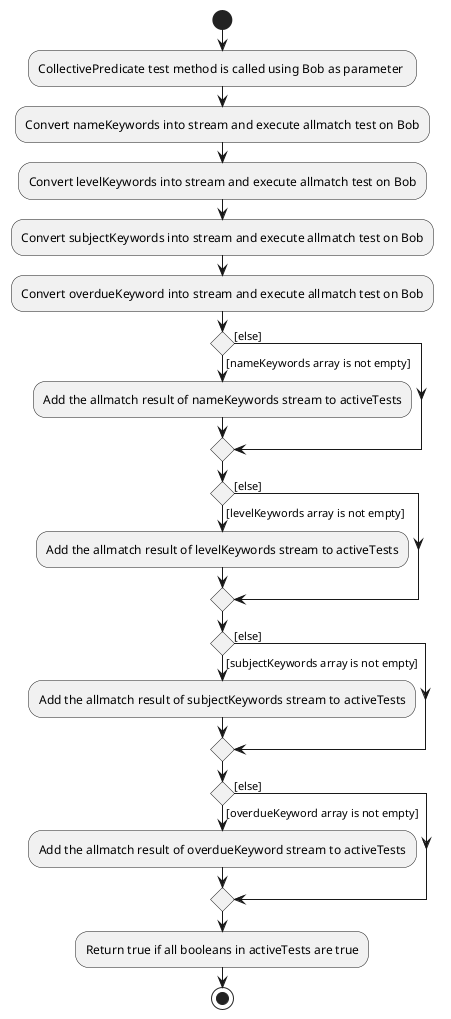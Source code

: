 @startuml

start
:CollectivePredicate test method is called using Bob as parameter ;
:Convert nameKeywords into stream and execute allmatch test on Bob;
:Convert levelKeywords into stream and execute allmatch test on Bob;
:Convert subjectKeywords into stream and execute allmatch test on Bob;
:Convert overdueKeyword into stream and execute allmatch test on Bob;
if () then ([nameKeywords array is not empty])
    :Add the allmatch result of nameKeywords stream to activeTests;
else ([else])
endif

if () then ([levelKeywords array is not empty])
    :Add the allmatch result of levelKeywords stream to activeTests;
else ([else])
endif

if () then ([subjectKeywords array is not empty])
    :Add the allmatch result of subjectKeywords stream to activeTests;
else ([else])
endif

if () then ([overdueKeyword array is not empty])
    :Add the allmatch result of overdueKeyword stream to activeTests;
else ([else])
endif

:Return true if all booleans in activeTests are true;
stop

@enduml
